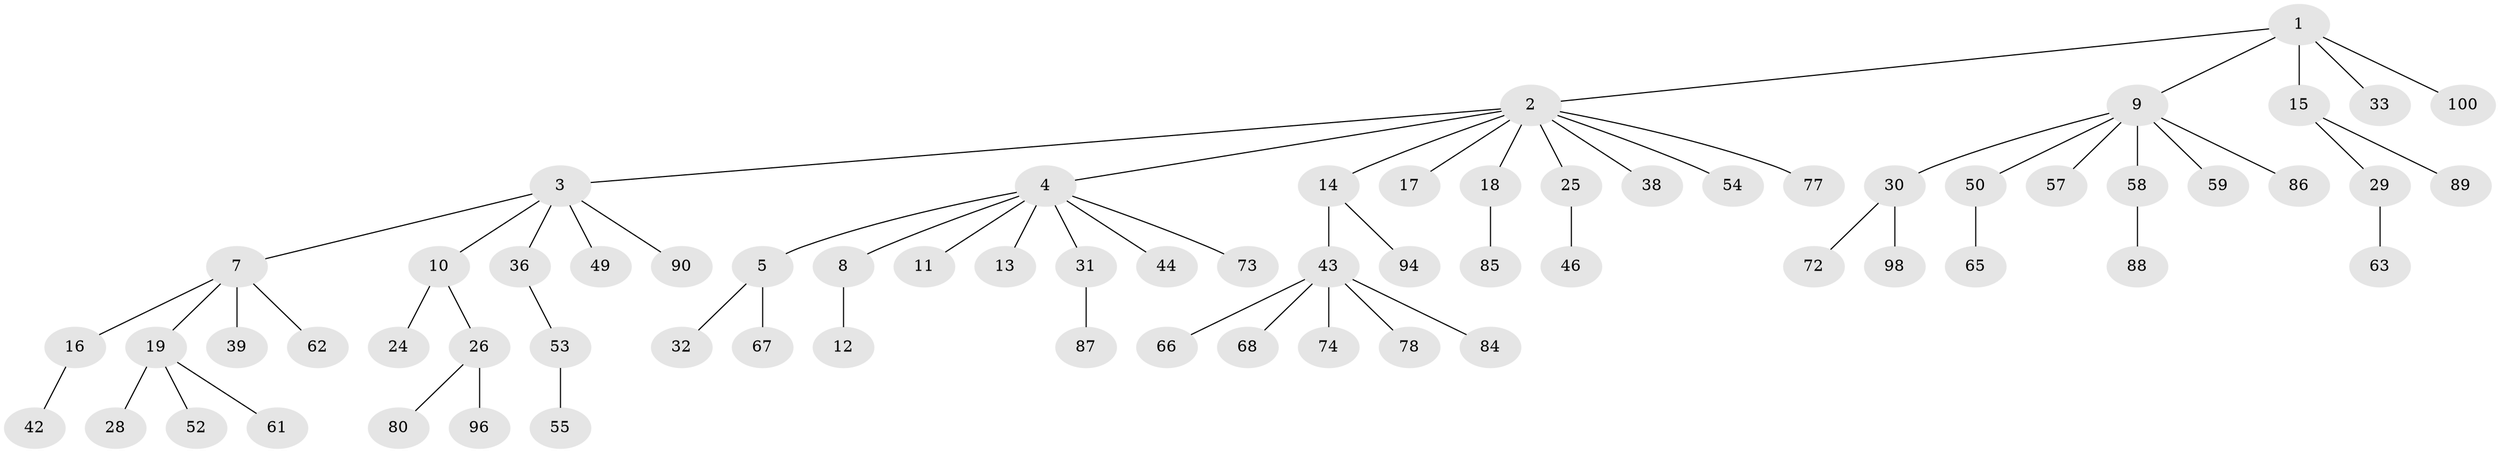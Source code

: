 // original degree distribution, {5: 0.02, 8: 0.02, 3: 0.13, 4: 0.04, 6: 0.02, 7: 0.01, 1: 0.54, 2: 0.22}
// Generated by graph-tools (version 1.1) at 2025/11/02/21/25 10:11:10]
// undirected, 67 vertices, 66 edges
graph export_dot {
graph [start="1"]
  node [color=gray90,style=filled];
  1 [super="+92"];
  2 [super="+6"];
  3 [super="+35"];
  4 [super="+22"];
  5 [super="+41"];
  7 [super="+97"];
  8 [super="+83"];
  9 [super="+40"];
  10 [super="+34"];
  11;
  12;
  13 [super="+21"];
  14 [super="+20"];
  15 [super="+37"];
  16 [super="+82"];
  17 [super="+23"];
  18 [super="+81"];
  19 [super="+47"];
  24 [super="+60"];
  25 [super="+27"];
  26 [super="+64"];
  28 [super="+69"];
  29;
  30 [super="+45"];
  31 [super="+93"];
  32 [super="+91"];
  33 [super="+56"];
  36 [super="+95"];
  38;
  39 [super="+48"];
  42;
  43 [super="+71"];
  44;
  46 [super="+99"];
  49;
  50 [super="+51"];
  52;
  53 [super="+79"];
  54;
  55;
  57;
  58 [super="+76"];
  59;
  61;
  62;
  63;
  65;
  66 [super="+70"];
  67 [super="+75"];
  68;
  72;
  73;
  74;
  77;
  78;
  80;
  84;
  85;
  86;
  87;
  88;
  89;
  90;
  94;
  96;
  98;
  100;
  1 -- 2;
  1 -- 9;
  1 -- 15;
  1 -- 33;
  1 -- 100;
  2 -- 3;
  2 -- 4;
  2 -- 17;
  2 -- 18;
  2 -- 25;
  2 -- 77;
  2 -- 54;
  2 -- 38;
  2 -- 14;
  3 -- 7;
  3 -- 10;
  3 -- 36;
  3 -- 49;
  3 -- 90;
  4 -- 5;
  4 -- 8;
  4 -- 11;
  4 -- 13;
  4 -- 31;
  4 -- 73;
  4 -- 44;
  5 -- 32;
  5 -- 67;
  7 -- 16;
  7 -- 19;
  7 -- 39;
  7 -- 62;
  8 -- 12;
  9 -- 30;
  9 -- 50;
  9 -- 57;
  9 -- 59;
  9 -- 86;
  9 -- 58;
  10 -- 24;
  10 -- 26;
  14 -- 94;
  14 -- 43;
  15 -- 29;
  15 -- 89;
  16 -- 42;
  18 -- 85;
  19 -- 28;
  19 -- 52;
  19 -- 61;
  25 -- 46;
  26 -- 80;
  26 -- 96;
  29 -- 63;
  30 -- 72;
  30 -- 98;
  31 -- 87;
  36 -- 53;
  43 -- 66;
  43 -- 68;
  43 -- 78;
  43 -- 84;
  43 -- 74;
  50 -- 65;
  53 -- 55;
  58 -- 88;
}

